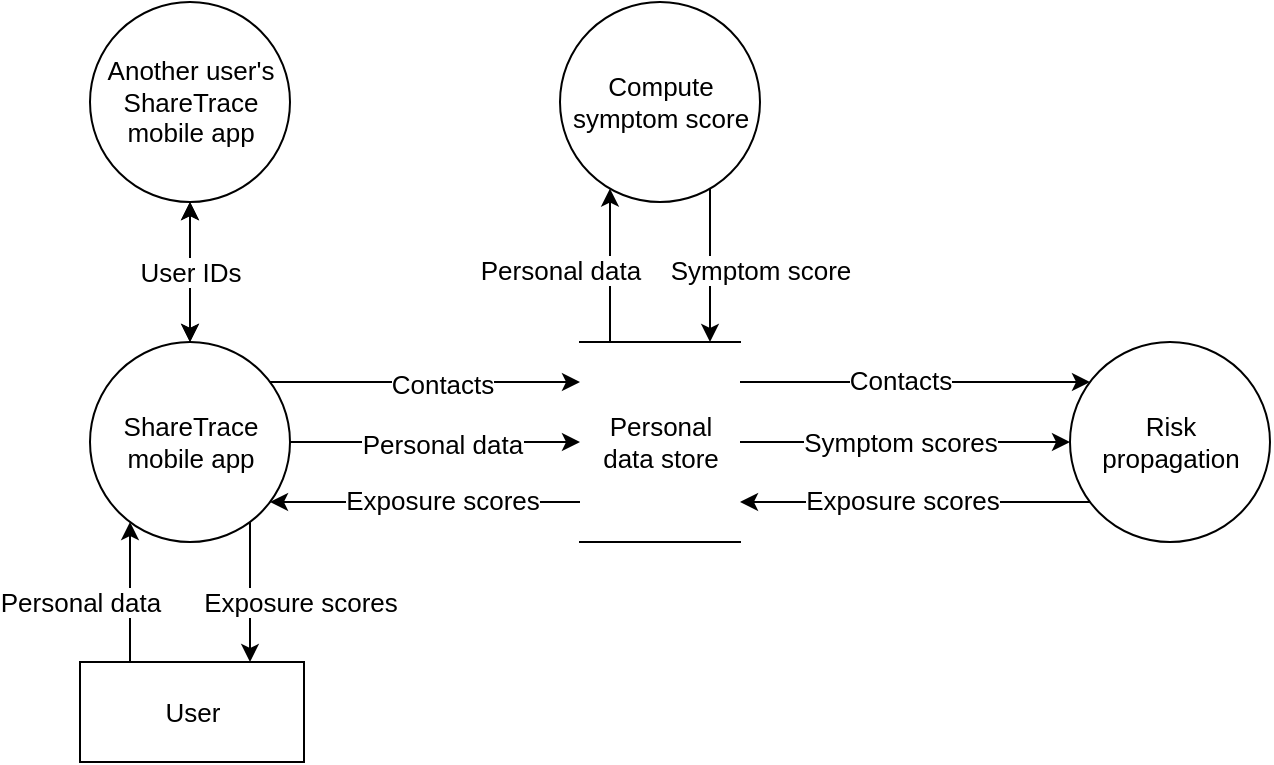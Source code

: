 <mxfile version="20.8.16" type="device"><diagram id="PH1CRiKUZ5LbQf-UvEpg" name="Page-1"><mxGraphModel dx="985" dy="450" grid="1" gridSize="10" guides="1" tooltips="1" connect="1" arrows="1" fold="1" page="1" pageScale="1" pageWidth="850" pageHeight="1100" math="1" shadow="0"><root><mxCell id="0"/><mxCell id="1" parent="0"/><mxCell id="2CPqhEJFT1kgsWps9E1z-2" style="edgeStyle=orthogonalEdgeStyle;rounded=0;orthogonalLoop=1;jettySize=auto;html=1;fontSize=13;" edge="1" parent="1" source="2CPqhEJFT1kgsWps9E1z-4" target="2CPqhEJFT1kgsWps9E1z-16"><mxGeometry relative="1" as="geometry"><Array as="points"><mxPoint x="455" y="300"/><mxPoint x="455" y="300"/></Array></mxGeometry></mxCell><mxCell id="2CPqhEJFT1kgsWps9E1z-3" value="Symptom score" style="edgeLabel;html=1;align=center;verticalAlign=middle;resizable=0;points=[];fontSize=13;" vertex="1" connectable="0" parent="2CPqhEJFT1kgsWps9E1z-2"><mxGeometry relative="1" as="geometry"><mxPoint x="25" y="2" as="offset"/></mxGeometry></mxCell><mxCell id="2CPqhEJFT1kgsWps9E1z-4" value="Compute&lt;br style=&quot;font-size: 13px;&quot;&gt;symptom score" style="shape=ellipse;html=1;dashed=0;whitespace=wrap;perimeter=ellipsePerimeter;fontSize=13;" vertex="1" parent="1"><mxGeometry x="380" y="170" width="100" height="100" as="geometry"/></mxCell><mxCell id="2CPqhEJFT1kgsWps9E1z-5" style="edgeStyle=orthogonalEdgeStyle;rounded=0;orthogonalLoop=1;jettySize=auto;html=1;fontSize=13;" edge="1" parent="1" source="2CPqhEJFT1kgsWps9E1z-7" target="2CPqhEJFT1kgsWps9E1z-22"><mxGeometry relative="1" as="geometry"><Array as="points"><mxPoint x="165" y="470"/><mxPoint x="165" y="470"/></Array></mxGeometry></mxCell><mxCell id="2CPqhEJFT1kgsWps9E1z-6" value="Personal data" style="edgeLabel;html=1;align=center;verticalAlign=middle;resizable=0;points=[];fontSize=13;" vertex="1" connectable="0" parent="2CPqhEJFT1kgsWps9E1z-5"><mxGeometry relative="1" as="geometry"><mxPoint x="-25" y="5" as="offset"/></mxGeometry></mxCell><mxCell id="2CPqhEJFT1kgsWps9E1z-7" value="User" style="html=1;dashed=0;whitespace=wrap;fontSize=13;" vertex="1" parent="1"><mxGeometry x="140" y="500" width="112" height="50" as="geometry"/></mxCell><mxCell id="2CPqhEJFT1kgsWps9E1z-8" style="edgeStyle=orthogonalEdgeStyle;rounded=0;orthogonalLoop=1;jettySize=auto;html=1;fontSize=13;" edge="1" parent="1" target="2CPqhEJFT1kgsWps9E1z-4"><mxGeometry relative="1" as="geometry"><mxPoint x="405" y="340" as="sourcePoint"/><mxPoint x="405.02" y="265.726" as="targetPoint"/><Array as="points"><mxPoint x="405" y="300"/><mxPoint x="405" y="300"/></Array></mxGeometry></mxCell><mxCell id="2CPqhEJFT1kgsWps9E1z-9" value="Personal data" style="edgeLabel;html=1;align=center;verticalAlign=middle;resizable=0;points=[];fontSize=13;" vertex="1" connectable="0" parent="2CPqhEJFT1kgsWps9E1z-8"><mxGeometry relative="1" as="geometry"><mxPoint x="-25" y="2" as="offset"/></mxGeometry></mxCell><mxCell id="2CPqhEJFT1kgsWps9E1z-10" style="edgeStyle=orthogonalEdgeStyle;rounded=0;orthogonalLoop=1;jettySize=auto;html=1;fontSize=13;" edge="1" parent="1" source="2CPqhEJFT1kgsWps9E1z-16" target="2CPqhEJFT1kgsWps9E1z-29"><mxGeometry relative="1" as="geometry"><mxPoint x="583.0" y="365.04" as="targetPoint"/><Array as="points"><mxPoint x="560" y="360"/><mxPoint x="560" y="360"/></Array></mxGeometry></mxCell><mxCell id="2CPqhEJFT1kgsWps9E1z-11" value="Contacts" style="edgeLabel;html=1;align=center;verticalAlign=middle;resizable=0;points=[];fontSize=13;" vertex="1" connectable="0" parent="2CPqhEJFT1kgsWps9E1z-10"><mxGeometry relative="1" as="geometry"><mxPoint x="-8" y="-1" as="offset"/></mxGeometry></mxCell><mxCell id="2CPqhEJFT1kgsWps9E1z-12" value="" style="edgeStyle=orthogonalEdgeStyle;rounded=0;orthogonalLoop=1;jettySize=auto;html=1;fontSize=13;" edge="1" parent="1" source="2CPqhEJFT1kgsWps9E1z-16" target="2CPqhEJFT1kgsWps9E1z-22"><mxGeometry relative="1" as="geometry"><Array as="points"><mxPoint x="283" y="420"/><mxPoint x="283" y="420"/></Array><mxPoint as="offset"/></mxGeometry></mxCell><mxCell id="2CPqhEJFT1kgsWps9E1z-13" value="Exposure scores" style="edgeLabel;html=1;align=center;verticalAlign=middle;resizable=0;points=[];fontSize=13;" vertex="1" connectable="0" parent="2CPqhEJFT1kgsWps9E1z-12"><mxGeometry x="0.061" y="-2" relative="1" as="geometry"><mxPoint x="13" y="1" as="offset"/></mxGeometry></mxCell><mxCell id="2CPqhEJFT1kgsWps9E1z-14" style="edgeStyle=orthogonalEdgeStyle;rounded=0;orthogonalLoop=1;jettySize=auto;html=1;exitX=1;exitY=0.5;exitDx=0;exitDy=0;fontSize=13;startArrow=none;startFill=0;" edge="1" parent="1" source="2CPqhEJFT1kgsWps9E1z-16" target="2CPqhEJFT1kgsWps9E1z-29"><mxGeometry relative="1" as="geometry"/></mxCell><mxCell id="2CPqhEJFT1kgsWps9E1z-15" value="Symptom scores" style="edgeLabel;html=1;align=center;verticalAlign=middle;resizable=0;points=[];fontSize=13;" vertex="1" connectable="0" parent="2CPqhEJFT1kgsWps9E1z-14"><mxGeometry x="0.061" relative="1" as="geometry"><mxPoint x="-8" as="offset"/></mxGeometry></mxCell><mxCell id="2CPqhEJFT1kgsWps9E1z-16" value="Personal&lt;br style=&quot;font-size: 13px;&quot;&gt;data store" style="html=1;dashed=0;whitespace=wrap;shape=partialRectangle;right=0;left=0;fontSize=13;" vertex="1" parent="1"><mxGeometry x="390" y="340" width="80" height="100" as="geometry"/></mxCell><mxCell id="2CPqhEJFT1kgsWps9E1z-17" style="edgeStyle=orthogonalEdgeStyle;rounded=0;orthogonalLoop=1;jettySize=auto;html=1;fontSize=13;" edge="1" parent="1" source="2CPqhEJFT1kgsWps9E1z-22" target="2CPqhEJFT1kgsWps9E1z-16"><mxGeometry relative="1" as="geometry"><Array as="points"><mxPoint x="283" y="390"/><mxPoint x="283" y="390"/></Array></mxGeometry></mxCell><mxCell id="2CPqhEJFT1kgsWps9E1z-18" value="Personal data" style="edgeLabel;html=1;align=center;verticalAlign=middle;resizable=0;points=[];fontSize=13;" vertex="1" connectable="0" parent="2CPqhEJFT1kgsWps9E1z-17"><mxGeometry relative="1" as="geometry"><mxPoint x="3" y="1" as="offset"/></mxGeometry></mxCell><mxCell id="2CPqhEJFT1kgsWps9E1z-19" value="" style="edgeStyle=orthogonalEdgeStyle;rounded=0;orthogonalLoop=1;jettySize=auto;html=1;fontSize=13;" edge="1" parent="1" source="2CPqhEJFT1kgsWps9E1z-22" target="2CPqhEJFT1kgsWps9E1z-7"><mxGeometry y="60" relative="1" as="geometry"><Array as="points"><mxPoint x="225" y="460"/><mxPoint x="225" y="460"/></Array><mxPoint as="offset"/></mxGeometry></mxCell><mxCell id="2CPqhEJFT1kgsWps9E1z-20" value="Exposure scores" style="edgeLabel;html=1;align=center;verticalAlign=middle;resizable=0;points=[];fontSize=13;" vertex="1" connectable="0" parent="2CPqhEJFT1kgsWps9E1z-19"><mxGeometry relative="1" as="geometry"><mxPoint x="25" y="5" as="offset"/></mxGeometry></mxCell><mxCell id="2CPqhEJFT1kgsWps9E1z-21" value="" style="edgeStyle=orthogonalEdgeStyle;rounded=0;orthogonalLoop=1;jettySize=auto;html=1;fontSize=13;startArrow=classic;startFill=1;" edge="1" parent="1" source="2CPqhEJFT1kgsWps9E1z-22" target="2CPqhEJFT1kgsWps9E1z-30"><mxGeometry relative="1" as="geometry"/></mxCell><mxCell id="2CPqhEJFT1kgsWps9E1z-22" value="ShareTrace&lt;br style=&quot;font-size: 13px;&quot;&gt;mobile app" style="shape=ellipse;html=1;dashed=0;whitespace=wrap;perimeter=ellipsePerimeter;fontSize=13;" vertex="1" parent="1"><mxGeometry x="145" y="340" width="100" height="100" as="geometry"/></mxCell><mxCell id="2CPqhEJFT1kgsWps9E1z-23" style="edgeStyle=orthogonalEdgeStyle;rounded=0;orthogonalLoop=1;jettySize=auto;html=1;fontSize=13;" edge="1" parent="1" source="2CPqhEJFT1kgsWps9E1z-22" target="2CPqhEJFT1kgsWps9E1z-16"><mxGeometry relative="1" as="geometry"><mxPoint x="348" y="375" as="sourcePoint"/><mxPoint x="418" y="365" as="targetPoint"/><Array as="points"><mxPoint x="283" y="360"/><mxPoint x="283" y="360"/></Array></mxGeometry></mxCell><mxCell id="2CPqhEJFT1kgsWps9E1z-24" value="Contacts" style="edgeLabel;html=1;align=center;verticalAlign=middle;resizable=0;points=[];fontSize=13;" vertex="1" connectable="0" parent="2CPqhEJFT1kgsWps9E1z-23"><mxGeometry relative="1" as="geometry"><mxPoint x="8" y="1" as="offset"/></mxGeometry></mxCell><mxCell id="2CPqhEJFT1kgsWps9E1z-25" style="edgeStyle=orthogonalEdgeStyle;rounded=0;orthogonalLoop=1;jettySize=auto;html=1;fontSize=13;" edge="1" parent="1" source="2CPqhEJFT1kgsWps9E1z-29" target="2CPqhEJFT1kgsWps9E1z-16"><mxGeometry relative="1" as="geometry"><mxPoint x="593.251" y="389.749" as="sourcePoint"/><Array as="points"><mxPoint x="550" y="420"/><mxPoint x="550" y="420"/></Array></mxGeometry></mxCell><mxCell id="2CPqhEJFT1kgsWps9E1z-26" value="Exposure scores" style="edgeLabel;html=1;align=center;verticalAlign=middle;resizable=0;points=[];fontSize=13;" vertex="1" connectable="0" parent="2CPqhEJFT1kgsWps9E1z-25"><mxGeometry relative="1" as="geometry"><mxPoint x="-7" y="-1" as="offset"/></mxGeometry></mxCell><mxCell id="2CPqhEJFT1kgsWps9E1z-29" value="Risk&lt;br&gt;propagation" style="shape=ellipse;html=1;dashed=0;whitespace=wrap;perimeter=ellipsePerimeter;fontSize=13;" vertex="1" parent="1"><mxGeometry x="635" y="340" width="100" height="100" as="geometry"/></mxCell><mxCell id="2CPqhEJFT1kgsWps9E1z-30" value="Another user's&lt;br style=&quot;font-size: 13px;&quot;&gt;ShareTrace &lt;br&gt;mobile app" style="shape=ellipse;html=1;dashed=0;whitespace=wrap;perimeter=ellipsePerimeter;fontSize=13;" vertex="1" parent="1"><mxGeometry x="145" y="170" width="100" height="100" as="geometry"/></mxCell><mxCell id="2CPqhEJFT1kgsWps9E1z-31" style="edgeStyle=orthogonalEdgeStyle;rounded=0;orthogonalLoop=1;jettySize=auto;html=1;fontSize=13;entryX=0.5;entryY=1;entryDx=0;entryDy=0;exitX=0.5;exitY=0;exitDx=0;exitDy=0;startArrow=classic;startFill=1;" edge="1" parent="1" source="2CPqhEJFT1kgsWps9E1z-22" target="2CPqhEJFT1kgsWps9E1z-30"><mxGeometry relative="1" as="geometry"><mxPoint x="215" y="310.0" as="sourcePoint"/><mxPoint x="376" y="310.0" as="targetPoint"/><Array as="points"/></mxGeometry></mxCell><mxCell id="2CPqhEJFT1kgsWps9E1z-32" value="User IDs" style="edgeLabel;html=1;align=center;verticalAlign=middle;resizable=0;points=[];fontSize=13;" vertex="1" connectable="0" parent="2CPqhEJFT1kgsWps9E1z-31"><mxGeometry relative="1" as="geometry"><mxPoint as="offset"/></mxGeometry></mxCell></root></mxGraphModel></diagram></mxfile>